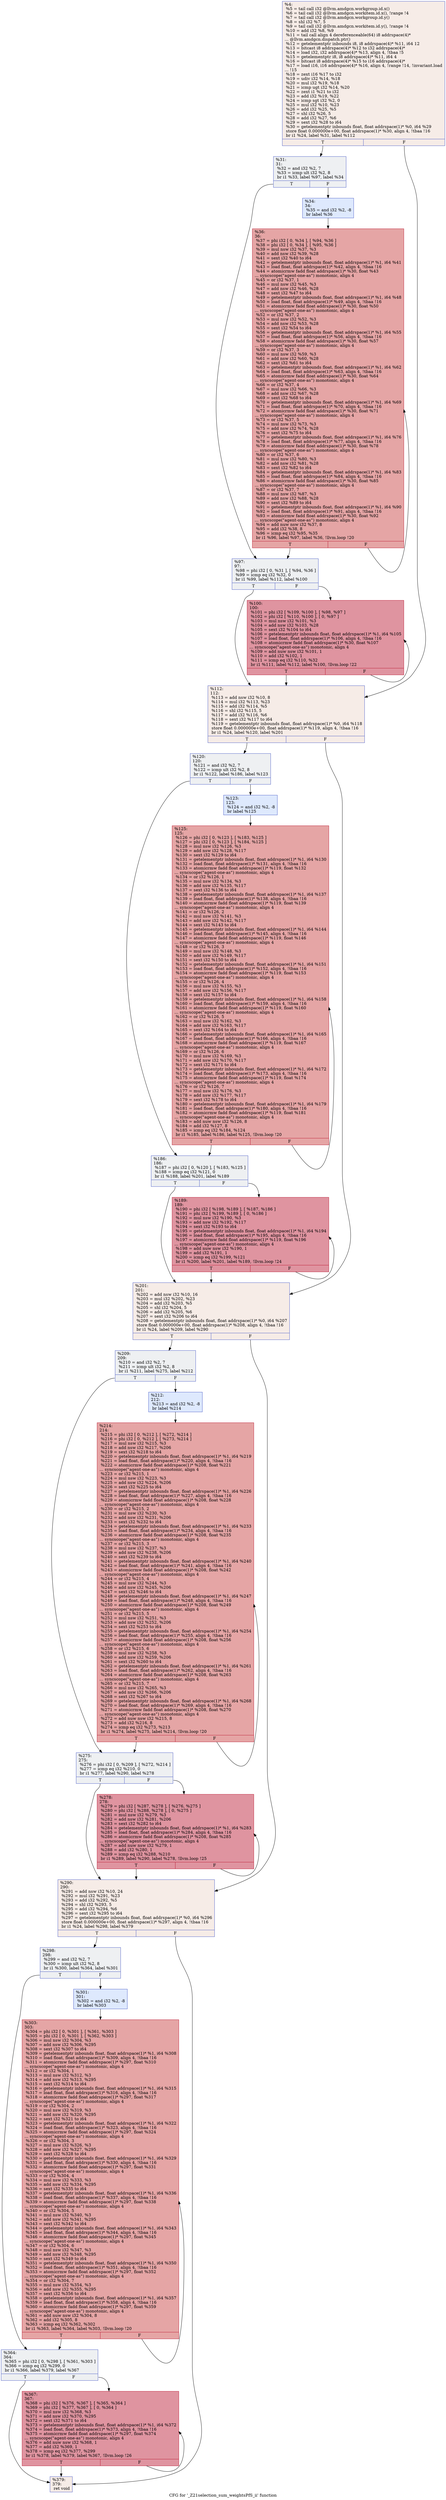 digraph "CFG for '_Z21selection_sum_weightsPfS_ii' function" {
	label="CFG for '_Z21selection_sum_weightsPfS_ii' function";

	Node0x5376450 [shape=record,color="#3d50c3ff", style=filled, fillcolor="#ead5c970",label="{%4:\l  %5 = tail call i32 @llvm.amdgcn.workgroup.id.x()\l  %6 = tail call i32 @llvm.amdgcn.workitem.id.x(), !range !4\l  %7 = tail call i32 @llvm.amdgcn.workgroup.id.y()\l  %8 = shl i32 %7, 5\l  %9 = tail call i32 @llvm.amdgcn.workitem.id.y(), !range !4\l  %10 = add i32 %8, %9\l  %11 = tail call align 4 dereferenceable(64) i8 addrspace(4)*\l... @llvm.amdgcn.dispatch.ptr()\l  %12 = getelementptr inbounds i8, i8 addrspace(4)* %11, i64 12\l  %13 = bitcast i8 addrspace(4)* %12 to i32 addrspace(4)*\l  %14 = load i32, i32 addrspace(4)* %13, align 4, !tbaa !5\l  %15 = getelementptr i8, i8 addrspace(4)* %11, i64 4\l  %16 = bitcast i8 addrspace(4)* %15 to i16 addrspace(4)*\l  %17 = load i16, i16 addrspace(4)* %16, align 4, !range !14, !invariant.load\l... !15\l  %18 = zext i16 %17 to i32\l  %19 = udiv i32 %14, %18\l  %20 = mul i32 %19, %18\l  %21 = icmp ugt i32 %14, %20\l  %22 = zext i1 %21 to i32\l  %23 = add i32 %19, %22\l  %24 = icmp sgt i32 %2, 0\l  %25 = mul i32 %10, %23\l  %26 = add i32 %25, %5\l  %27 = shl i32 %26, 5\l  %28 = add i32 %27, %6\l  %29 = sext i32 %28 to i64\l  %30 = getelementptr inbounds float, float addrspace(1)* %0, i64 %29\l  store float 0.000000e+00, float addrspace(1)* %30, align 4, !tbaa !16\l  br i1 %24, label %31, label %112\l|{<s0>T|<s1>F}}"];
	Node0x5376450:s0 -> Node0x537a3a0;
	Node0x5376450:s1 -> Node0x537a430;
	Node0x537a3a0 [shape=record,color="#3d50c3ff", style=filled, fillcolor="#d9dce170",label="{%31:\l31:                                               \l  %32 = and i32 %2, 7\l  %33 = icmp ult i32 %2, 8\l  br i1 %33, label %97, label %34\l|{<s0>T|<s1>F}}"];
	Node0x537a3a0:s0 -> Node0x5378d00;
	Node0x537a3a0:s1 -> Node0x537a810;
	Node0x537a810 [shape=record,color="#3d50c3ff", style=filled, fillcolor="#b5cdfa70",label="{%34:\l34:                                               \l  %35 = and i32 %2, -8\l  br label %36\l}"];
	Node0x537a810 -> Node0x537aa10;
	Node0x537aa10 [shape=record,color="#b70d28ff", style=filled, fillcolor="#c5333470",label="{%36:\l36:                                               \l  %37 = phi i32 [ 0, %34 ], [ %94, %36 ]\l  %38 = phi i32 [ 0, %34 ], [ %95, %36 ]\l  %39 = mul nsw i32 %37, %3\l  %40 = add nsw i32 %39, %28\l  %41 = sext i32 %40 to i64\l  %42 = getelementptr inbounds float, float addrspace(1)* %1, i64 %41\l  %43 = load float, float addrspace(1)* %42, align 4, !tbaa !16\l  %44 = atomicrmw fadd float addrspace(1)* %30, float %43\l... syncscope(\"agent-one-as\") monotonic, align 4\l  %45 = or i32 %37, 1\l  %46 = mul nsw i32 %45, %3\l  %47 = add nsw i32 %46, %28\l  %48 = sext i32 %47 to i64\l  %49 = getelementptr inbounds float, float addrspace(1)* %1, i64 %48\l  %50 = load float, float addrspace(1)* %49, align 4, !tbaa !16\l  %51 = atomicrmw fadd float addrspace(1)* %30, float %50\l... syncscope(\"agent-one-as\") monotonic, align 4\l  %52 = or i32 %37, 2\l  %53 = mul nsw i32 %52, %3\l  %54 = add nsw i32 %53, %28\l  %55 = sext i32 %54 to i64\l  %56 = getelementptr inbounds float, float addrspace(1)* %1, i64 %55\l  %57 = load float, float addrspace(1)* %56, align 4, !tbaa !16\l  %58 = atomicrmw fadd float addrspace(1)* %30, float %57\l... syncscope(\"agent-one-as\") monotonic, align 4\l  %59 = or i32 %37, 3\l  %60 = mul nsw i32 %59, %3\l  %61 = add nsw i32 %60, %28\l  %62 = sext i32 %61 to i64\l  %63 = getelementptr inbounds float, float addrspace(1)* %1, i64 %62\l  %64 = load float, float addrspace(1)* %63, align 4, !tbaa !16\l  %65 = atomicrmw fadd float addrspace(1)* %30, float %64\l... syncscope(\"agent-one-as\") monotonic, align 4\l  %66 = or i32 %37, 4\l  %67 = mul nsw i32 %66, %3\l  %68 = add nsw i32 %67, %28\l  %69 = sext i32 %68 to i64\l  %70 = getelementptr inbounds float, float addrspace(1)* %1, i64 %69\l  %71 = load float, float addrspace(1)* %70, align 4, !tbaa !16\l  %72 = atomicrmw fadd float addrspace(1)* %30, float %71\l... syncscope(\"agent-one-as\") monotonic, align 4\l  %73 = or i32 %37, 5\l  %74 = mul nsw i32 %73, %3\l  %75 = add nsw i32 %74, %28\l  %76 = sext i32 %75 to i64\l  %77 = getelementptr inbounds float, float addrspace(1)* %1, i64 %76\l  %78 = load float, float addrspace(1)* %77, align 4, !tbaa !16\l  %79 = atomicrmw fadd float addrspace(1)* %30, float %78\l... syncscope(\"agent-one-as\") monotonic, align 4\l  %80 = or i32 %37, 6\l  %81 = mul nsw i32 %80, %3\l  %82 = add nsw i32 %81, %28\l  %83 = sext i32 %82 to i64\l  %84 = getelementptr inbounds float, float addrspace(1)* %1, i64 %83\l  %85 = load float, float addrspace(1)* %84, align 4, !tbaa !16\l  %86 = atomicrmw fadd float addrspace(1)* %30, float %85\l... syncscope(\"agent-one-as\") monotonic, align 4\l  %87 = or i32 %37, 7\l  %88 = mul nsw i32 %87, %3\l  %89 = add nsw i32 %88, %28\l  %90 = sext i32 %89 to i64\l  %91 = getelementptr inbounds float, float addrspace(1)* %1, i64 %90\l  %92 = load float, float addrspace(1)* %91, align 4, !tbaa !16\l  %93 = atomicrmw fadd float addrspace(1)* %30, float %92\l... syncscope(\"agent-one-as\") monotonic, align 4\l  %94 = add nuw nsw i32 %37, 8\l  %95 = add i32 %38, 8\l  %96 = icmp eq i32 %95, %35\l  br i1 %96, label %97, label %36, !llvm.loop !20\l|{<s0>T|<s1>F}}"];
	Node0x537aa10:s0 -> Node0x5378d00;
	Node0x537aa10:s1 -> Node0x537aa10;
	Node0x5378d00 [shape=record,color="#3d50c3ff", style=filled, fillcolor="#d9dce170",label="{%97:\l97:                                               \l  %98 = phi i32 [ 0, %31 ], [ %94, %36 ]\l  %99 = icmp eq i32 %32, 0\l  br i1 %99, label %112, label %100\l|{<s0>T|<s1>F}}"];
	Node0x5378d00:s0 -> Node0x537a430;
	Node0x5378d00:s1 -> Node0x537d800;
	Node0x537d800 [shape=record,color="#b70d28ff", style=filled, fillcolor="#b70d2870",label="{%100:\l100:                                              \l  %101 = phi i32 [ %109, %100 ], [ %98, %97 ]\l  %102 = phi i32 [ %110, %100 ], [ 0, %97 ]\l  %103 = mul nsw i32 %101, %3\l  %104 = add nsw i32 %103, %28\l  %105 = sext i32 %104 to i64\l  %106 = getelementptr inbounds float, float addrspace(1)* %1, i64 %105\l  %107 = load float, float addrspace(1)* %106, align 4, !tbaa !16\l  %108 = atomicrmw fadd float addrspace(1)* %30, float %107\l... syncscope(\"agent-one-as\") monotonic, align 4\l  %109 = add nuw nsw i32 %101, 1\l  %110 = add i32 %102, 1\l  %111 = icmp eq i32 %110, %32\l  br i1 %111, label %112, label %100, !llvm.loop !22\l|{<s0>T|<s1>F}}"];
	Node0x537d800:s0 -> Node0x537a430;
	Node0x537d800:s1 -> Node0x537d800;
	Node0x537a430 [shape=record,color="#3d50c3ff", style=filled, fillcolor="#ead5c970",label="{%112:\l112:                                              \l  %113 = add nsw i32 %10, 8\l  %114 = mul i32 %113, %23\l  %115 = add i32 %114, %5\l  %116 = shl i32 %115, 5\l  %117 = add i32 %116, %6\l  %118 = sext i32 %117 to i64\l  %119 = getelementptr inbounds float, float addrspace(1)* %0, i64 %118\l  store float 0.000000e+00, float addrspace(1)* %119, align 4, !tbaa !16\l  br i1 %24, label %120, label %201\l|{<s0>T|<s1>F}}"];
	Node0x537a430:s0 -> Node0x537e560;
	Node0x537a430:s1 -> Node0x537e5b0;
	Node0x537e560 [shape=record,color="#3d50c3ff", style=filled, fillcolor="#d9dce170",label="{%120:\l120:                                              \l  %121 = and i32 %2, 7\l  %122 = icmp ult i32 %2, 8\l  br i1 %122, label %186, label %123\l|{<s0>T|<s1>F}}"];
	Node0x537e560:s0 -> Node0x537e810;
	Node0x537e560:s1 -> Node0x537e860;
	Node0x537e860 [shape=record,color="#3d50c3ff", style=filled, fillcolor="#b5cdfa70",label="{%123:\l123:                                              \l  %124 = and i32 %2, -8\l  br label %125\l}"];
	Node0x537e860 -> Node0x537ea30;
	Node0x537ea30 [shape=record,color="#b70d28ff", style=filled, fillcolor="#c5333470",label="{%125:\l125:                                              \l  %126 = phi i32 [ 0, %123 ], [ %183, %125 ]\l  %127 = phi i32 [ 0, %123 ], [ %184, %125 ]\l  %128 = mul nsw i32 %126, %3\l  %129 = add nsw i32 %128, %117\l  %130 = sext i32 %129 to i64\l  %131 = getelementptr inbounds float, float addrspace(1)* %1, i64 %130\l  %132 = load float, float addrspace(1)* %131, align 4, !tbaa !16\l  %133 = atomicrmw fadd float addrspace(1)* %119, float %132\l... syncscope(\"agent-one-as\") monotonic, align 4\l  %134 = or i32 %126, 1\l  %135 = mul nsw i32 %134, %3\l  %136 = add nsw i32 %135, %117\l  %137 = sext i32 %136 to i64\l  %138 = getelementptr inbounds float, float addrspace(1)* %1, i64 %137\l  %139 = load float, float addrspace(1)* %138, align 4, !tbaa !16\l  %140 = atomicrmw fadd float addrspace(1)* %119, float %139\l... syncscope(\"agent-one-as\") monotonic, align 4\l  %141 = or i32 %126, 2\l  %142 = mul nsw i32 %141, %3\l  %143 = add nsw i32 %142, %117\l  %144 = sext i32 %143 to i64\l  %145 = getelementptr inbounds float, float addrspace(1)* %1, i64 %144\l  %146 = load float, float addrspace(1)* %145, align 4, !tbaa !16\l  %147 = atomicrmw fadd float addrspace(1)* %119, float %146\l... syncscope(\"agent-one-as\") monotonic, align 4\l  %148 = or i32 %126, 3\l  %149 = mul nsw i32 %148, %3\l  %150 = add nsw i32 %149, %117\l  %151 = sext i32 %150 to i64\l  %152 = getelementptr inbounds float, float addrspace(1)* %1, i64 %151\l  %153 = load float, float addrspace(1)* %152, align 4, !tbaa !16\l  %154 = atomicrmw fadd float addrspace(1)* %119, float %153\l... syncscope(\"agent-one-as\") monotonic, align 4\l  %155 = or i32 %126, 4\l  %156 = mul nsw i32 %155, %3\l  %157 = add nsw i32 %156, %117\l  %158 = sext i32 %157 to i64\l  %159 = getelementptr inbounds float, float addrspace(1)* %1, i64 %158\l  %160 = load float, float addrspace(1)* %159, align 4, !tbaa !16\l  %161 = atomicrmw fadd float addrspace(1)* %119, float %160\l... syncscope(\"agent-one-as\") monotonic, align 4\l  %162 = or i32 %126, 5\l  %163 = mul nsw i32 %162, %3\l  %164 = add nsw i32 %163, %117\l  %165 = sext i32 %164 to i64\l  %166 = getelementptr inbounds float, float addrspace(1)* %1, i64 %165\l  %167 = load float, float addrspace(1)* %166, align 4, !tbaa !16\l  %168 = atomicrmw fadd float addrspace(1)* %119, float %167\l... syncscope(\"agent-one-as\") monotonic, align 4\l  %169 = or i32 %126, 6\l  %170 = mul nsw i32 %169, %3\l  %171 = add nsw i32 %170, %117\l  %172 = sext i32 %171 to i64\l  %173 = getelementptr inbounds float, float addrspace(1)* %1, i64 %172\l  %174 = load float, float addrspace(1)* %173, align 4, !tbaa !16\l  %175 = atomicrmw fadd float addrspace(1)* %119, float %174\l... syncscope(\"agent-one-as\") monotonic, align 4\l  %176 = or i32 %126, 7\l  %177 = mul nsw i32 %176, %3\l  %178 = add nsw i32 %177, %117\l  %179 = sext i32 %178 to i64\l  %180 = getelementptr inbounds float, float addrspace(1)* %1, i64 %179\l  %181 = load float, float addrspace(1)* %180, align 4, !tbaa !16\l  %182 = atomicrmw fadd float addrspace(1)* %119, float %181\l... syncscope(\"agent-one-as\") monotonic, align 4\l  %183 = add nuw nsw i32 %126, 8\l  %184 = add i32 %127, 8\l  %185 = icmp eq i32 %184, %124\l  br i1 %185, label %186, label %125, !llvm.loop !20\l|{<s0>T|<s1>F}}"];
	Node0x537ea30:s0 -> Node0x537e810;
	Node0x537ea30:s1 -> Node0x537ea30;
	Node0x537e810 [shape=record,color="#3d50c3ff", style=filled, fillcolor="#d9dce170",label="{%186:\l186:                                              \l  %187 = phi i32 [ 0, %120 ], [ %183, %125 ]\l  %188 = icmp eq i32 %121, 0\l  br i1 %188, label %201, label %189\l|{<s0>T|<s1>F}}"];
	Node0x537e810:s0 -> Node0x537e5b0;
	Node0x537e810:s1 -> Node0x53817b0;
	Node0x53817b0 [shape=record,color="#b70d28ff", style=filled, fillcolor="#b70d2870",label="{%189:\l189:                                              \l  %190 = phi i32 [ %198, %189 ], [ %187, %186 ]\l  %191 = phi i32 [ %199, %189 ], [ 0, %186 ]\l  %192 = mul nsw i32 %190, %3\l  %193 = add nsw i32 %192, %117\l  %194 = sext i32 %193 to i64\l  %195 = getelementptr inbounds float, float addrspace(1)* %1, i64 %194\l  %196 = load float, float addrspace(1)* %195, align 4, !tbaa !16\l  %197 = atomicrmw fadd float addrspace(1)* %119, float %196\l... syncscope(\"agent-one-as\") monotonic, align 4\l  %198 = add nuw nsw i32 %190, 1\l  %199 = add i32 %191, 1\l  %200 = icmp eq i32 %199, %121\l  br i1 %200, label %201, label %189, !llvm.loop !24\l|{<s0>T|<s1>F}}"];
	Node0x53817b0:s0 -> Node0x537e5b0;
	Node0x53817b0:s1 -> Node0x53817b0;
	Node0x537e5b0 [shape=record,color="#3d50c3ff", style=filled, fillcolor="#ead5c970",label="{%201:\l201:                                              \l  %202 = add nsw i32 %10, 16\l  %203 = mul i32 %202, %23\l  %204 = add i32 %203, %5\l  %205 = shl i32 %204, 5\l  %206 = add i32 %205, %6\l  %207 = sext i32 %206 to i64\l  %208 = getelementptr inbounds float, float addrspace(1)* %0, i64 %207\l  store float 0.000000e+00, float addrspace(1)* %208, align 4, !tbaa !16\l  br i1 %24, label %209, label %290\l|{<s0>T|<s1>F}}"];
	Node0x537e5b0:s0 -> Node0x5382490;
	Node0x537e5b0:s1 -> Node0x53824e0;
	Node0x5382490 [shape=record,color="#3d50c3ff", style=filled, fillcolor="#d9dce170",label="{%209:\l209:                                              \l  %210 = and i32 %2, 7\l  %211 = icmp ult i32 %2, 8\l  br i1 %211, label %275, label %212\l|{<s0>T|<s1>F}}"];
	Node0x5382490:s0 -> Node0x5382740;
	Node0x5382490:s1 -> Node0x5382790;
	Node0x5382790 [shape=record,color="#3d50c3ff", style=filled, fillcolor="#b5cdfa70",label="{%212:\l212:                                              \l  %213 = and i32 %2, -8\l  br label %214\l}"];
	Node0x5382790 -> Node0x5382960;
	Node0x5382960 [shape=record,color="#b70d28ff", style=filled, fillcolor="#c5333470",label="{%214:\l214:                                              \l  %215 = phi i32 [ 0, %212 ], [ %272, %214 ]\l  %216 = phi i32 [ 0, %212 ], [ %273, %214 ]\l  %217 = mul nsw i32 %215, %3\l  %218 = add nsw i32 %217, %206\l  %219 = sext i32 %218 to i64\l  %220 = getelementptr inbounds float, float addrspace(1)* %1, i64 %219\l  %221 = load float, float addrspace(1)* %220, align 4, !tbaa !16\l  %222 = atomicrmw fadd float addrspace(1)* %208, float %221\l... syncscope(\"agent-one-as\") monotonic, align 4\l  %223 = or i32 %215, 1\l  %224 = mul nsw i32 %223, %3\l  %225 = add nsw i32 %224, %206\l  %226 = sext i32 %225 to i64\l  %227 = getelementptr inbounds float, float addrspace(1)* %1, i64 %226\l  %228 = load float, float addrspace(1)* %227, align 4, !tbaa !16\l  %229 = atomicrmw fadd float addrspace(1)* %208, float %228\l... syncscope(\"agent-one-as\") monotonic, align 4\l  %230 = or i32 %215, 2\l  %231 = mul nsw i32 %230, %3\l  %232 = add nsw i32 %231, %206\l  %233 = sext i32 %232 to i64\l  %234 = getelementptr inbounds float, float addrspace(1)* %1, i64 %233\l  %235 = load float, float addrspace(1)* %234, align 4, !tbaa !16\l  %236 = atomicrmw fadd float addrspace(1)* %208, float %235\l... syncscope(\"agent-one-as\") monotonic, align 4\l  %237 = or i32 %215, 3\l  %238 = mul nsw i32 %237, %3\l  %239 = add nsw i32 %238, %206\l  %240 = sext i32 %239 to i64\l  %241 = getelementptr inbounds float, float addrspace(1)* %1, i64 %240\l  %242 = load float, float addrspace(1)* %241, align 4, !tbaa !16\l  %243 = atomicrmw fadd float addrspace(1)* %208, float %242\l... syncscope(\"agent-one-as\") monotonic, align 4\l  %244 = or i32 %215, 4\l  %245 = mul nsw i32 %244, %3\l  %246 = add nsw i32 %245, %206\l  %247 = sext i32 %246 to i64\l  %248 = getelementptr inbounds float, float addrspace(1)* %1, i64 %247\l  %249 = load float, float addrspace(1)* %248, align 4, !tbaa !16\l  %250 = atomicrmw fadd float addrspace(1)* %208, float %249\l... syncscope(\"agent-one-as\") monotonic, align 4\l  %251 = or i32 %215, 5\l  %252 = mul nsw i32 %251, %3\l  %253 = add nsw i32 %252, %206\l  %254 = sext i32 %253 to i64\l  %255 = getelementptr inbounds float, float addrspace(1)* %1, i64 %254\l  %256 = load float, float addrspace(1)* %255, align 4, !tbaa !16\l  %257 = atomicrmw fadd float addrspace(1)* %208, float %256\l... syncscope(\"agent-one-as\") monotonic, align 4\l  %258 = or i32 %215, 6\l  %259 = mul nsw i32 %258, %3\l  %260 = add nsw i32 %259, %206\l  %261 = sext i32 %260 to i64\l  %262 = getelementptr inbounds float, float addrspace(1)* %1, i64 %261\l  %263 = load float, float addrspace(1)* %262, align 4, !tbaa !16\l  %264 = atomicrmw fadd float addrspace(1)* %208, float %263\l... syncscope(\"agent-one-as\") monotonic, align 4\l  %265 = or i32 %215, 7\l  %266 = mul nsw i32 %265, %3\l  %267 = add nsw i32 %266, %206\l  %268 = sext i32 %267 to i64\l  %269 = getelementptr inbounds float, float addrspace(1)* %1, i64 %268\l  %270 = load float, float addrspace(1)* %269, align 4, !tbaa !16\l  %271 = atomicrmw fadd float addrspace(1)* %208, float %270\l... syncscope(\"agent-one-as\") monotonic, align 4\l  %272 = add nuw nsw i32 %215, 8\l  %273 = add i32 %216, 8\l  %274 = icmp eq i32 %273, %213\l  br i1 %274, label %275, label %214, !llvm.loop !20\l|{<s0>T|<s1>F}}"];
	Node0x5382960:s0 -> Node0x5382740;
	Node0x5382960:s1 -> Node0x5382960;
	Node0x5382740 [shape=record,color="#3d50c3ff", style=filled, fillcolor="#d9dce170",label="{%275:\l275:                                              \l  %276 = phi i32 [ 0, %209 ], [ %272, %214 ]\l  %277 = icmp eq i32 %210, 0\l  br i1 %277, label %290, label %278\l|{<s0>T|<s1>F}}"];
	Node0x5382740:s0 -> Node0x53824e0;
	Node0x5382740:s1 -> Node0x5385500;
	Node0x5385500 [shape=record,color="#b70d28ff", style=filled, fillcolor="#b70d2870",label="{%278:\l278:                                              \l  %279 = phi i32 [ %287, %278 ], [ %276, %275 ]\l  %280 = phi i32 [ %288, %278 ], [ 0, %275 ]\l  %281 = mul nsw i32 %279, %3\l  %282 = add nsw i32 %281, %206\l  %283 = sext i32 %282 to i64\l  %284 = getelementptr inbounds float, float addrspace(1)* %1, i64 %283\l  %285 = load float, float addrspace(1)* %284, align 4, !tbaa !16\l  %286 = atomicrmw fadd float addrspace(1)* %208, float %285\l... syncscope(\"agent-one-as\") monotonic, align 4\l  %287 = add nuw nsw i32 %279, 1\l  %288 = add i32 %280, 1\l  %289 = icmp eq i32 %288, %210\l  br i1 %289, label %290, label %278, !llvm.loop !25\l|{<s0>T|<s1>F}}"];
	Node0x5385500:s0 -> Node0x53824e0;
	Node0x5385500:s1 -> Node0x5385500;
	Node0x53824e0 [shape=record,color="#3d50c3ff", style=filled, fillcolor="#ead5c970",label="{%290:\l290:                                              \l  %291 = add nsw i32 %10, 24\l  %292 = mul i32 %291, %23\l  %293 = add i32 %292, %5\l  %294 = shl i32 %293, 5\l  %295 = add i32 %294, %6\l  %296 = sext i32 %295 to i64\l  %297 = getelementptr inbounds float, float addrspace(1)* %0, i64 %296\l  store float 0.000000e+00, float addrspace(1)* %297, align 4, !tbaa !16\l  br i1 %24, label %298, label %379\l|{<s0>T|<s1>F}}"];
	Node0x53824e0:s0 -> Node0x53861e0;
	Node0x53824e0:s1 -> Node0x5386230;
	Node0x53861e0 [shape=record,color="#3d50c3ff", style=filled, fillcolor="#d9dce170",label="{%298:\l298:                                              \l  %299 = and i32 %2, 7\l  %300 = icmp ult i32 %2, 8\l  br i1 %300, label %364, label %301\l|{<s0>T|<s1>F}}"];
	Node0x53861e0:s0 -> Node0x5386490;
	Node0x53861e0:s1 -> Node0x53864e0;
	Node0x53864e0 [shape=record,color="#3d50c3ff", style=filled, fillcolor="#b5cdfa70",label="{%301:\l301:                                              \l  %302 = and i32 %2, -8\l  br label %303\l}"];
	Node0x53864e0 -> Node0x53866b0;
	Node0x53866b0 [shape=record,color="#b70d28ff", style=filled, fillcolor="#c5333470",label="{%303:\l303:                                              \l  %304 = phi i32 [ 0, %301 ], [ %361, %303 ]\l  %305 = phi i32 [ 0, %301 ], [ %362, %303 ]\l  %306 = mul nsw i32 %304, %3\l  %307 = add nsw i32 %306, %295\l  %308 = sext i32 %307 to i64\l  %309 = getelementptr inbounds float, float addrspace(1)* %1, i64 %308\l  %310 = load float, float addrspace(1)* %309, align 4, !tbaa !16\l  %311 = atomicrmw fadd float addrspace(1)* %297, float %310\l... syncscope(\"agent-one-as\") monotonic, align 4\l  %312 = or i32 %304, 1\l  %313 = mul nsw i32 %312, %3\l  %314 = add nsw i32 %313, %295\l  %315 = sext i32 %314 to i64\l  %316 = getelementptr inbounds float, float addrspace(1)* %1, i64 %315\l  %317 = load float, float addrspace(1)* %316, align 4, !tbaa !16\l  %318 = atomicrmw fadd float addrspace(1)* %297, float %317\l... syncscope(\"agent-one-as\") monotonic, align 4\l  %319 = or i32 %304, 2\l  %320 = mul nsw i32 %319, %3\l  %321 = add nsw i32 %320, %295\l  %322 = sext i32 %321 to i64\l  %323 = getelementptr inbounds float, float addrspace(1)* %1, i64 %322\l  %324 = load float, float addrspace(1)* %323, align 4, !tbaa !16\l  %325 = atomicrmw fadd float addrspace(1)* %297, float %324\l... syncscope(\"agent-one-as\") monotonic, align 4\l  %326 = or i32 %304, 3\l  %327 = mul nsw i32 %326, %3\l  %328 = add nsw i32 %327, %295\l  %329 = sext i32 %328 to i64\l  %330 = getelementptr inbounds float, float addrspace(1)* %1, i64 %329\l  %331 = load float, float addrspace(1)* %330, align 4, !tbaa !16\l  %332 = atomicrmw fadd float addrspace(1)* %297, float %331\l... syncscope(\"agent-one-as\") monotonic, align 4\l  %333 = or i32 %304, 4\l  %334 = mul nsw i32 %333, %3\l  %335 = add nsw i32 %334, %295\l  %336 = sext i32 %335 to i64\l  %337 = getelementptr inbounds float, float addrspace(1)* %1, i64 %336\l  %338 = load float, float addrspace(1)* %337, align 4, !tbaa !16\l  %339 = atomicrmw fadd float addrspace(1)* %297, float %338\l... syncscope(\"agent-one-as\") monotonic, align 4\l  %340 = or i32 %304, 5\l  %341 = mul nsw i32 %340, %3\l  %342 = add nsw i32 %341, %295\l  %343 = sext i32 %342 to i64\l  %344 = getelementptr inbounds float, float addrspace(1)* %1, i64 %343\l  %345 = load float, float addrspace(1)* %344, align 4, !tbaa !16\l  %346 = atomicrmw fadd float addrspace(1)* %297, float %345\l... syncscope(\"agent-one-as\") monotonic, align 4\l  %347 = or i32 %304, 6\l  %348 = mul nsw i32 %347, %3\l  %349 = add nsw i32 %348, %295\l  %350 = sext i32 %349 to i64\l  %351 = getelementptr inbounds float, float addrspace(1)* %1, i64 %350\l  %352 = load float, float addrspace(1)* %351, align 4, !tbaa !16\l  %353 = atomicrmw fadd float addrspace(1)* %297, float %352\l... syncscope(\"agent-one-as\") monotonic, align 4\l  %354 = or i32 %304, 7\l  %355 = mul nsw i32 %354, %3\l  %356 = add nsw i32 %355, %295\l  %357 = sext i32 %356 to i64\l  %358 = getelementptr inbounds float, float addrspace(1)* %1, i64 %357\l  %359 = load float, float addrspace(1)* %358, align 4, !tbaa !16\l  %360 = atomicrmw fadd float addrspace(1)* %297, float %359\l... syncscope(\"agent-one-as\") monotonic, align 4\l  %361 = add nuw nsw i32 %304, 8\l  %362 = add i32 %305, 8\l  %363 = icmp eq i32 %362, %302\l  br i1 %363, label %364, label %303, !llvm.loop !20\l|{<s0>T|<s1>F}}"];
	Node0x53866b0:s0 -> Node0x5386490;
	Node0x53866b0:s1 -> Node0x53866b0;
	Node0x5386490 [shape=record,color="#3d50c3ff", style=filled, fillcolor="#d9dce170",label="{%364:\l364:                                              \l  %365 = phi i32 [ 0, %298 ], [ %361, %303 ]\l  %366 = icmp eq i32 %299, 0\l  br i1 %366, label %379, label %367\l|{<s0>T|<s1>F}}"];
	Node0x5386490:s0 -> Node0x5386230;
	Node0x5386490:s1 -> Node0x5376bf0;
	Node0x5376bf0 [shape=record,color="#b70d28ff", style=filled, fillcolor="#b70d2870",label="{%367:\l367:                                              \l  %368 = phi i32 [ %376, %367 ], [ %365, %364 ]\l  %369 = phi i32 [ %377, %367 ], [ 0, %364 ]\l  %370 = mul nsw i32 %368, %3\l  %371 = add nsw i32 %370, %295\l  %372 = sext i32 %371 to i64\l  %373 = getelementptr inbounds float, float addrspace(1)* %1, i64 %372\l  %374 = load float, float addrspace(1)* %373, align 4, !tbaa !16\l  %375 = atomicrmw fadd float addrspace(1)* %297, float %374\l... syncscope(\"agent-one-as\") monotonic, align 4\l  %376 = add nuw nsw i32 %368, 1\l  %377 = add i32 %369, 1\l  %378 = icmp eq i32 %377, %299\l  br i1 %378, label %379, label %367, !llvm.loop !26\l|{<s0>T|<s1>F}}"];
	Node0x5376bf0:s0 -> Node0x5386230;
	Node0x5376bf0:s1 -> Node0x5376bf0;
	Node0x5386230 [shape=record,color="#3d50c3ff", style=filled, fillcolor="#ead5c970",label="{%379:\l379:                                              \l  ret void\l}"];
}
